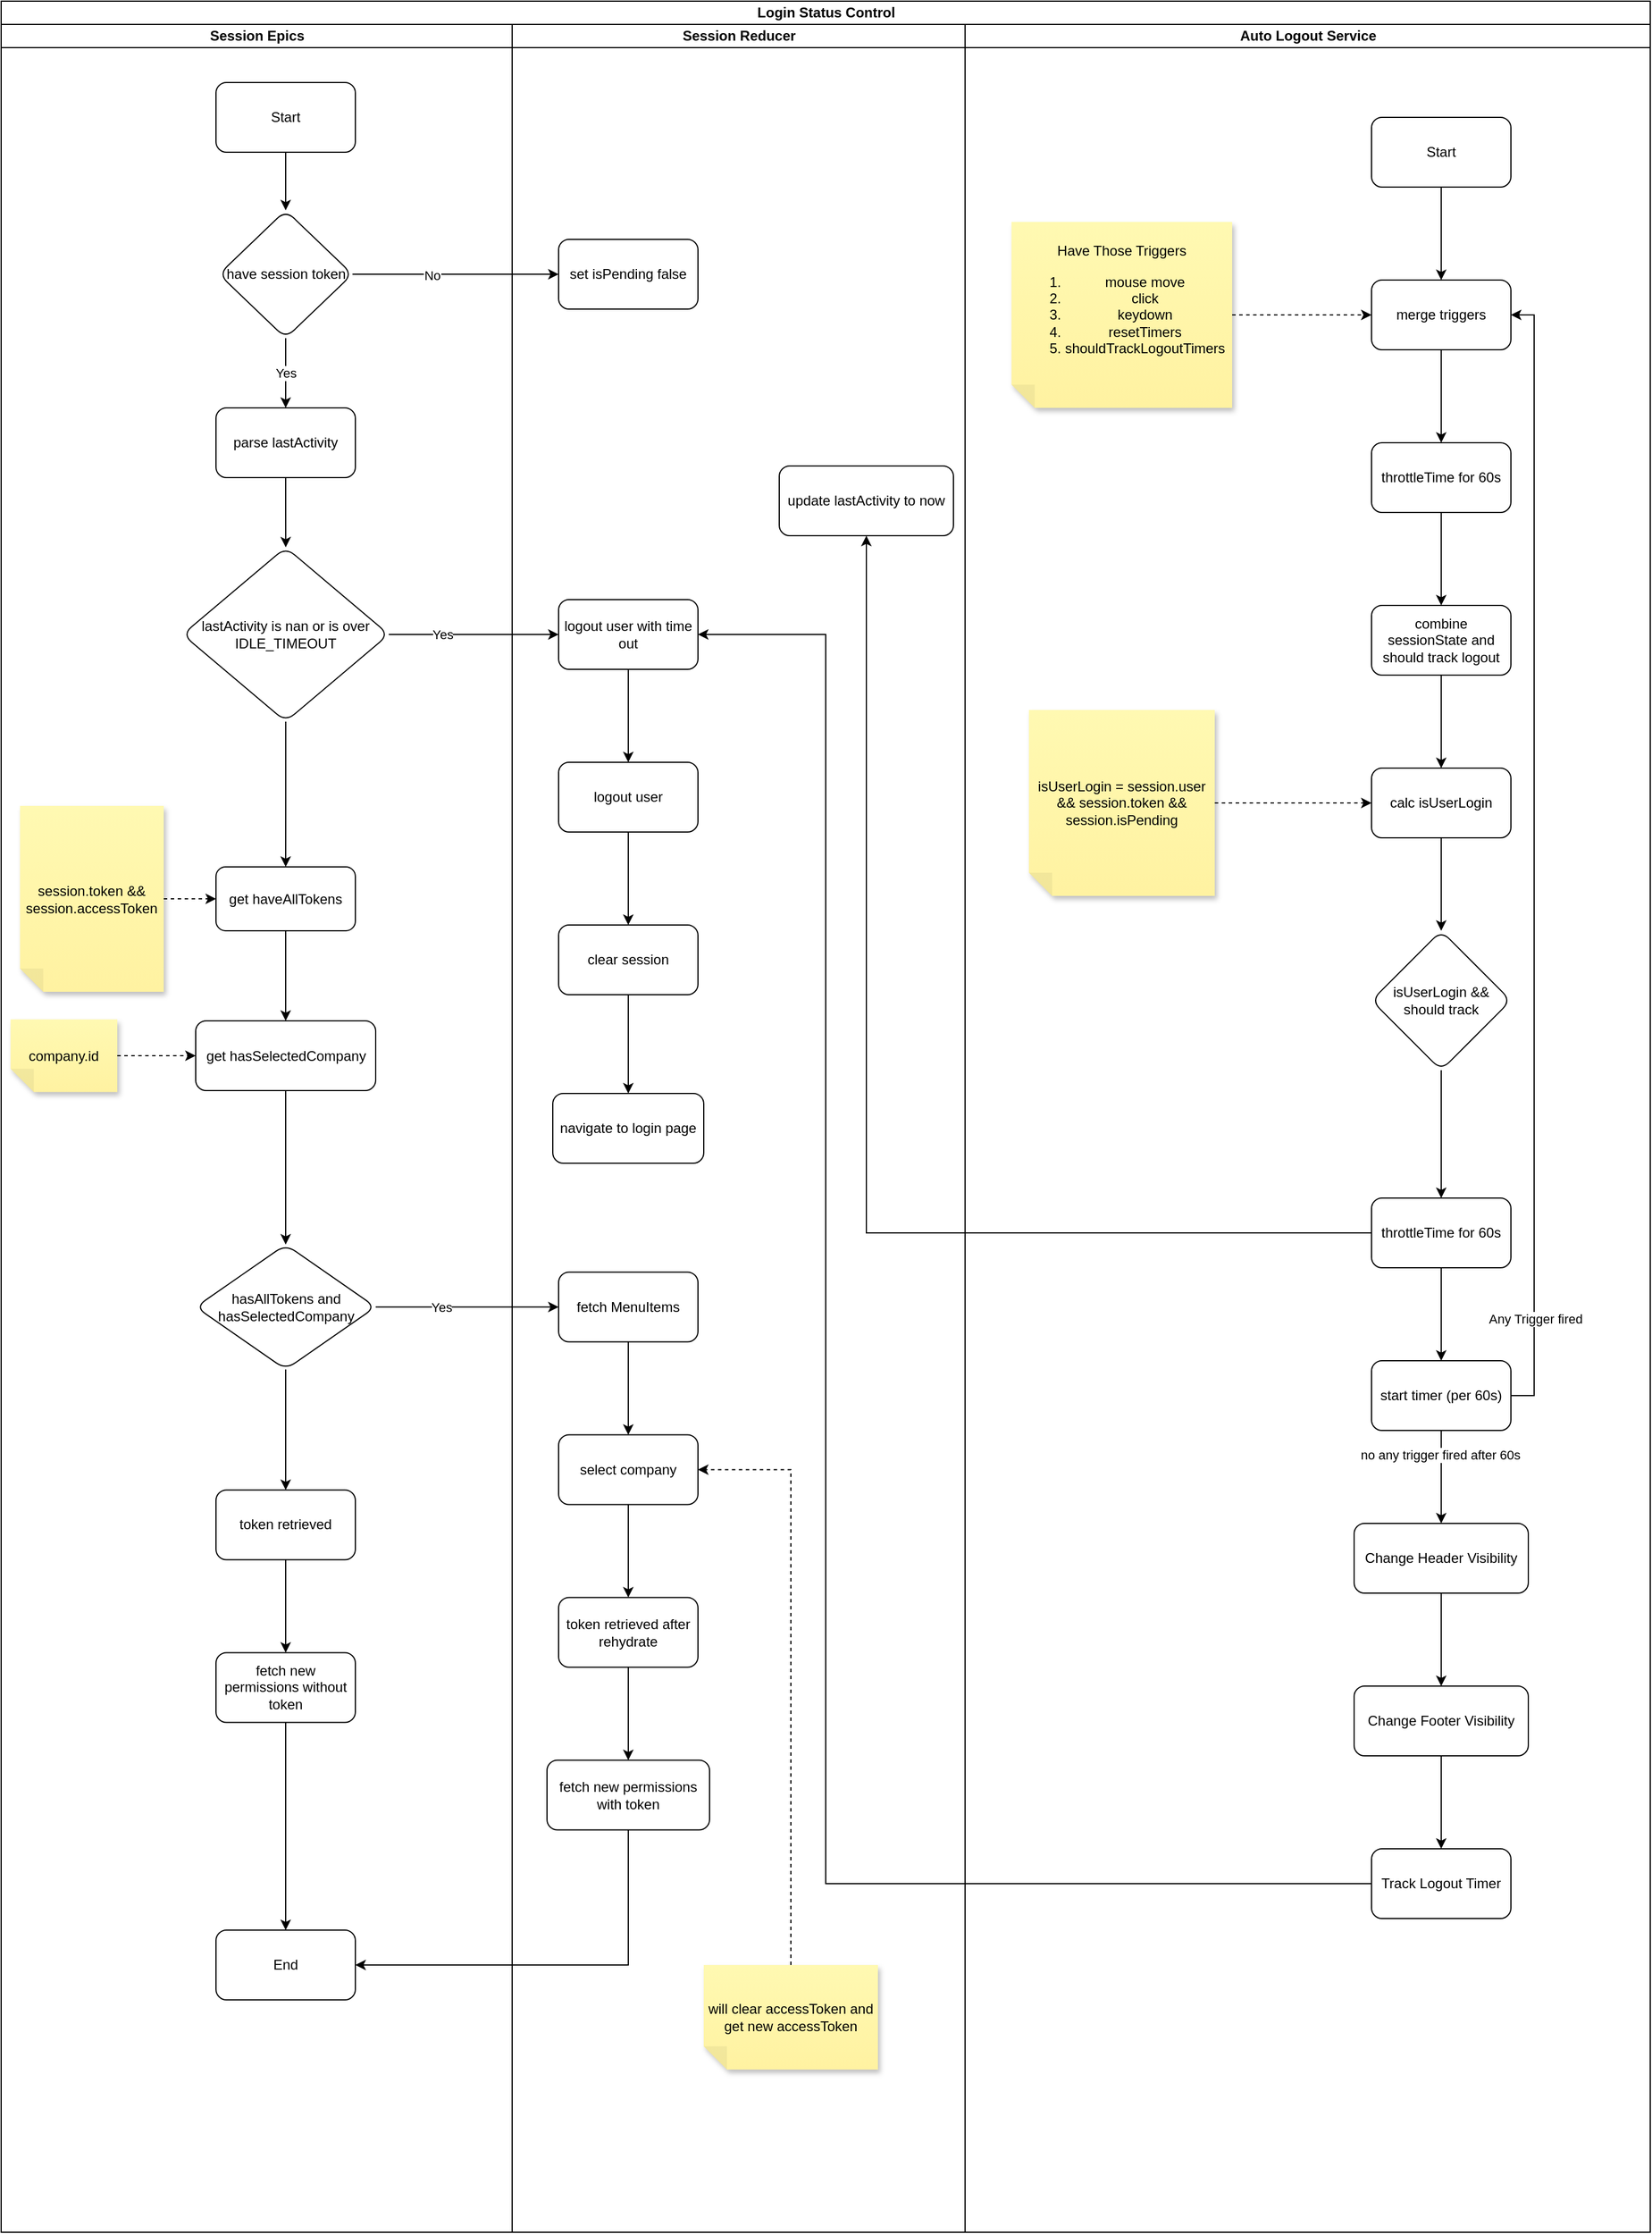 <mxfile version="26.0.16">
  <diagram name="Page-1" id="S4MQcqyGjKnAV-RhAmHz">
    <mxGraphModel dx="1553" dy="1855" grid="1" gridSize="10" guides="1" tooltips="1" connect="1" arrows="1" fold="1" page="1" pageScale="1" pageWidth="690" pageHeight="980" math="0" shadow="0">
      <root>
        <mxCell id="0" />
        <mxCell id="1" parent="0" />
        <mxCell id="7M6Ktfc9YNMzdn7Puqao-2" value="Login Status Control" style="swimlane;childLayout=stackLayout;resizeParent=1;resizeParentMax=0;startSize=20;html=1;" vertex="1" parent="1">
          <mxGeometry x="40" y="-30" width="1420" height="1920" as="geometry" />
        </mxCell>
        <mxCell id="7M6Ktfc9YNMzdn7Puqao-3" value="Session Epics" style="swimlane;startSize=20;html=1;" vertex="1" parent="7M6Ktfc9YNMzdn7Puqao-2">
          <mxGeometry y="20" width="440" height="1900" as="geometry" />
        </mxCell>
        <mxCell id="7M6Ktfc9YNMzdn7Puqao-7" value="" style="edgeStyle=orthogonalEdgeStyle;rounded=0;orthogonalLoop=1;jettySize=auto;html=1;" edge="1" parent="7M6Ktfc9YNMzdn7Puqao-3" source="7M6Ktfc9YNMzdn7Puqao-1" target="7M6Ktfc9YNMzdn7Puqao-6">
          <mxGeometry relative="1" as="geometry" />
        </mxCell>
        <mxCell id="7M6Ktfc9YNMzdn7Puqao-1" value="Start" style="rounded=1;whiteSpace=wrap;html=1;" vertex="1" parent="7M6Ktfc9YNMzdn7Puqao-3">
          <mxGeometry x="185" y="50" width="120" height="60" as="geometry" />
        </mxCell>
        <mxCell id="7M6Ktfc9YNMzdn7Puqao-12" value="Yes" style="edgeStyle=orthogonalEdgeStyle;rounded=0;orthogonalLoop=1;jettySize=auto;html=1;" edge="1" parent="7M6Ktfc9YNMzdn7Puqao-3" source="7M6Ktfc9YNMzdn7Puqao-6" target="7M6Ktfc9YNMzdn7Puqao-11">
          <mxGeometry relative="1" as="geometry" />
        </mxCell>
        <mxCell id="7M6Ktfc9YNMzdn7Puqao-6" value="have session token" style="rhombus;whiteSpace=wrap;html=1;rounded=1;" vertex="1" parent="7M6Ktfc9YNMzdn7Puqao-3">
          <mxGeometry x="187.5" y="160" width="115" height="110" as="geometry" />
        </mxCell>
        <mxCell id="7M6Ktfc9YNMzdn7Puqao-14" value="" style="edgeStyle=orthogonalEdgeStyle;rounded=0;orthogonalLoop=1;jettySize=auto;html=1;" edge="1" parent="7M6Ktfc9YNMzdn7Puqao-3" source="7M6Ktfc9YNMzdn7Puqao-11" target="7M6Ktfc9YNMzdn7Puqao-13">
          <mxGeometry relative="1" as="geometry" />
        </mxCell>
        <mxCell id="7M6Ktfc9YNMzdn7Puqao-11" value="parse lastActivity" style="whiteSpace=wrap;html=1;rounded=1;" vertex="1" parent="7M6Ktfc9YNMzdn7Puqao-3">
          <mxGeometry x="185" y="330" width="120" height="60" as="geometry" />
        </mxCell>
        <mxCell id="7M6Ktfc9YNMzdn7Puqao-25" value="" style="edgeStyle=orthogonalEdgeStyle;rounded=0;orthogonalLoop=1;jettySize=auto;html=1;" edge="1" parent="7M6Ktfc9YNMzdn7Puqao-3" source="7M6Ktfc9YNMzdn7Puqao-13" target="7M6Ktfc9YNMzdn7Puqao-24">
          <mxGeometry relative="1" as="geometry" />
        </mxCell>
        <mxCell id="7M6Ktfc9YNMzdn7Puqao-13" value="lastActivity is nan or is over IDLE_TIMEOUT" style="rhombus;whiteSpace=wrap;html=1;rounded=1;" vertex="1" parent="7M6Ktfc9YNMzdn7Puqao-3">
          <mxGeometry x="156.25" y="450" width="177.5" height="150" as="geometry" />
        </mxCell>
        <mxCell id="7M6Ktfc9YNMzdn7Puqao-30" value="" style="edgeStyle=orthogonalEdgeStyle;rounded=0;orthogonalLoop=1;jettySize=auto;html=1;" edge="1" parent="7M6Ktfc9YNMzdn7Puqao-3" source="7M6Ktfc9YNMzdn7Puqao-24" target="7M6Ktfc9YNMzdn7Puqao-29">
          <mxGeometry relative="1" as="geometry" />
        </mxCell>
        <mxCell id="7M6Ktfc9YNMzdn7Puqao-24" value="get haveAllTokens" style="whiteSpace=wrap;html=1;rounded=1;" vertex="1" parent="7M6Ktfc9YNMzdn7Puqao-3">
          <mxGeometry x="185" y="725" width="120" height="55" as="geometry" />
        </mxCell>
        <mxCell id="7M6Ktfc9YNMzdn7Puqao-28" style="edgeStyle=orthogonalEdgeStyle;rounded=0;orthogonalLoop=1;jettySize=auto;html=1;entryX=0;entryY=0.5;entryDx=0;entryDy=0;dashed=1;" edge="1" parent="7M6Ktfc9YNMzdn7Puqao-3" source="7M6Ktfc9YNMzdn7Puqao-27" target="7M6Ktfc9YNMzdn7Puqao-24">
          <mxGeometry relative="1" as="geometry" />
        </mxCell>
        <mxCell id="7M6Ktfc9YNMzdn7Puqao-27" value="session.token &amp;amp;&amp;amp; session.accessToken" style="shape=note;whiteSpace=wrap;html=1;backgroundOutline=1;fontColor=#000000;darkOpacity=0.05;fillColor=#FFF9B2;strokeColor=none;fillStyle=solid;direction=west;gradientDirection=north;gradientColor=#FFF2A1;shadow=1;size=20;pointerEvents=1;" vertex="1" parent="7M6Ktfc9YNMzdn7Puqao-3">
          <mxGeometry x="16.25" y="672.5" width="123.75" height="160" as="geometry" />
        </mxCell>
        <mxCell id="7M6Ktfc9YNMzdn7Puqao-34" value="" style="edgeStyle=orthogonalEdgeStyle;rounded=0;orthogonalLoop=1;jettySize=auto;html=1;" edge="1" parent="7M6Ktfc9YNMzdn7Puqao-3" source="7M6Ktfc9YNMzdn7Puqao-29" target="7M6Ktfc9YNMzdn7Puqao-33">
          <mxGeometry relative="1" as="geometry" />
        </mxCell>
        <mxCell id="7M6Ktfc9YNMzdn7Puqao-29" value="get hasSelectedCompany" style="whiteSpace=wrap;html=1;rounded=1;" vertex="1" parent="7M6Ktfc9YNMzdn7Puqao-3">
          <mxGeometry x="167.5" y="857.5" width="155" height="60" as="geometry" />
        </mxCell>
        <mxCell id="7M6Ktfc9YNMzdn7Puqao-32" style="edgeStyle=orthogonalEdgeStyle;rounded=0;orthogonalLoop=1;jettySize=auto;html=1;entryX=0;entryY=0.5;entryDx=0;entryDy=0;dashed=1;" edge="1" parent="7M6Ktfc9YNMzdn7Puqao-3" source="7M6Ktfc9YNMzdn7Puqao-31" target="7M6Ktfc9YNMzdn7Puqao-29">
          <mxGeometry relative="1" as="geometry" />
        </mxCell>
        <mxCell id="7M6Ktfc9YNMzdn7Puqao-31" value="company.id" style="shape=note;whiteSpace=wrap;html=1;backgroundOutline=1;fontColor=#000000;darkOpacity=0.05;fillColor=#FFF9B2;strokeColor=none;fillStyle=solid;direction=west;gradientDirection=north;gradientColor=#FFF2A1;shadow=1;size=20;pointerEvents=1;" vertex="1" parent="7M6Ktfc9YNMzdn7Puqao-3">
          <mxGeometry x="8.13" y="856.25" width="91.87" height="62.5" as="geometry" />
        </mxCell>
        <mxCell id="7M6Ktfc9YNMzdn7Puqao-43" value="" style="edgeStyle=orthogonalEdgeStyle;rounded=0;orthogonalLoop=1;jettySize=auto;html=1;" edge="1" parent="7M6Ktfc9YNMzdn7Puqao-3" source="7M6Ktfc9YNMzdn7Puqao-33" target="7M6Ktfc9YNMzdn7Puqao-42">
          <mxGeometry relative="1" as="geometry" />
        </mxCell>
        <mxCell id="7M6Ktfc9YNMzdn7Puqao-33" value="hasAllTokens and hasSelectedCompany" style="rhombus;whiteSpace=wrap;html=1;rounded=1;" vertex="1" parent="7M6Ktfc9YNMzdn7Puqao-3">
          <mxGeometry x="167.5" y="1050" width="155" height="107.5" as="geometry" />
        </mxCell>
        <mxCell id="7M6Ktfc9YNMzdn7Puqao-49" value="" style="edgeStyle=orthogonalEdgeStyle;rounded=0;orthogonalLoop=1;jettySize=auto;html=1;" edge="1" parent="7M6Ktfc9YNMzdn7Puqao-3" source="7M6Ktfc9YNMzdn7Puqao-42" target="7M6Ktfc9YNMzdn7Puqao-48">
          <mxGeometry relative="1" as="geometry" />
        </mxCell>
        <mxCell id="7M6Ktfc9YNMzdn7Puqao-42" value="token retrieved" style="whiteSpace=wrap;html=1;rounded=1;" vertex="1" parent="7M6Ktfc9YNMzdn7Puqao-3">
          <mxGeometry x="185" y="1261.25" width="120" height="60" as="geometry" />
        </mxCell>
        <mxCell id="7M6Ktfc9YNMzdn7Puqao-53" style="edgeStyle=orthogonalEdgeStyle;rounded=0;orthogonalLoop=1;jettySize=auto;html=1;" edge="1" parent="7M6Ktfc9YNMzdn7Puqao-3" source="7M6Ktfc9YNMzdn7Puqao-48" target="7M6Ktfc9YNMzdn7Puqao-51">
          <mxGeometry relative="1" as="geometry" />
        </mxCell>
        <mxCell id="7M6Ktfc9YNMzdn7Puqao-48" value="fetch new permissions without token" style="whiteSpace=wrap;html=1;rounded=1;" vertex="1" parent="7M6Ktfc9YNMzdn7Puqao-3">
          <mxGeometry x="185" y="1401.25" width="120" height="60" as="geometry" />
        </mxCell>
        <mxCell id="7M6Ktfc9YNMzdn7Puqao-51" value="End" style="whiteSpace=wrap;html=1;rounded=1;" vertex="1" parent="7M6Ktfc9YNMzdn7Puqao-3">
          <mxGeometry x="185" y="1640" width="120" height="60" as="geometry" />
        </mxCell>
        <mxCell id="7M6Ktfc9YNMzdn7Puqao-4" value="Session Reducer" style="swimlane;startSize=20;html=1;" vertex="1" parent="7M6Ktfc9YNMzdn7Puqao-2">
          <mxGeometry x="440" y="20" width="390" height="1900" as="geometry" />
        </mxCell>
        <mxCell id="7M6Ktfc9YNMzdn7Puqao-8" value="set isPending false" style="whiteSpace=wrap;html=1;rounded=1;" vertex="1" parent="7M6Ktfc9YNMzdn7Puqao-4">
          <mxGeometry x="40" y="185" width="120" height="60" as="geometry" />
        </mxCell>
        <mxCell id="7M6Ktfc9YNMzdn7Puqao-19" value="" style="edgeStyle=orthogonalEdgeStyle;rounded=0;orthogonalLoop=1;jettySize=auto;html=1;" edge="1" parent="7M6Ktfc9YNMzdn7Puqao-4" source="7M6Ktfc9YNMzdn7Puqao-15" target="7M6Ktfc9YNMzdn7Puqao-18">
          <mxGeometry relative="1" as="geometry" />
        </mxCell>
        <mxCell id="7M6Ktfc9YNMzdn7Puqao-15" value="logout user with time out" style="whiteSpace=wrap;html=1;rounded=1;" vertex="1" parent="7M6Ktfc9YNMzdn7Puqao-4">
          <mxGeometry x="40" y="495" width="120" height="60" as="geometry" />
        </mxCell>
        <mxCell id="7M6Ktfc9YNMzdn7Puqao-21" value="" style="edgeStyle=orthogonalEdgeStyle;rounded=0;orthogonalLoop=1;jettySize=auto;html=1;" edge="1" parent="7M6Ktfc9YNMzdn7Puqao-4" source="7M6Ktfc9YNMzdn7Puqao-18" target="7M6Ktfc9YNMzdn7Puqao-20">
          <mxGeometry relative="1" as="geometry" />
        </mxCell>
        <mxCell id="7M6Ktfc9YNMzdn7Puqao-18" value="logout user" style="whiteSpace=wrap;html=1;rounded=1;" vertex="1" parent="7M6Ktfc9YNMzdn7Puqao-4">
          <mxGeometry x="40" y="635" width="120" height="60" as="geometry" />
        </mxCell>
        <mxCell id="7M6Ktfc9YNMzdn7Puqao-23" value="" style="edgeStyle=orthogonalEdgeStyle;rounded=0;orthogonalLoop=1;jettySize=auto;html=1;" edge="1" parent="7M6Ktfc9YNMzdn7Puqao-4" source="7M6Ktfc9YNMzdn7Puqao-20" target="7M6Ktfc9YNMzdn7Puqao-22">
          <mxGeometry relative="1" as="geometry" />
        </mxCell>
        <mxCell id="7M6Ktfc9YNMzdn7Puqao-20" value="clear session" style="whiteSpace=wrap;html=1;rounded=1;" vertex="1" parent="7M6Ktfc9YNMzdn7Puqao-4">
          <mxGeometry x="40" y="775" width="120" height="60" as="geometry" />
        </mxCell>
        <mxCell id="7M6Ktfc9YNMzdn7Puqao-22" value="navigate to login page" style="whiteSpace=wrap;html=1;rounded=1;" vertex="1" parent="7M6Ktfc9YNMzdn7Puqao-4">
          <mxGeometry x="35" y="920" width="130" height="60" as="geometry" />
        </mxCell>
        <mxCell id="7M6Ktfc9YNMzdn7Puqao-38" value="" style="edgeStyle=orthogonalEdgeStyle;rounded=0;orthogonalLoop=1;jettySize=auto;html=1;" edge="1" parent="7M6Ktfc9YNMzdn7Puqao-4" source="7M6Ktfc9YNMzdn7Puqao-35" target="7M6Ktfc9YNMzdn7Puqao-37">
          <mxGeometry relative="1" as="geometry" />
        </mxCell>
        <mxCell id="7M6Ktfc9YNMzdn7Puqao-35" value="fetch MenuItems" style="whiteSpace=wrap;html=1;rounded=1;" vertex="1" parent="7M6Ktfc9YNMzdn7Puqao-4">
          <mxGeometry x="40" y="1073.75" width="120" height="60" as="geometry" />
        </mxCell>
        <mxCell id="7M6Ktfc9YNMzdn7Puqao-40" value="" style="edgeStyle=orthogonalEdgeStyle;rounded=0;orthogonalLoop=1;jettySize=auto;html=1;" edge="1" parent="7M6Ktfc9YNMzdn7Puqao-4" source="7M6Ktfc9YNMzdn7Puqao-37" target="7M6Ktfc9YNMzdn7Puqao-39">
          <mxGeometry relative="1" as="geometry" />
        </mxCell>
        <mxCell id="7M6Ktfc9YNMzdn7Puqao-37" value="select company" style="whiteSpace=wrap;html=1;rounded=1;" vertex="1" parent="7M6Ktfc9YNMzdn7Puqao-4">
          <mxGeometry x="40" y="1213.75" width="120" height="60" as="geometry" />
        </mxCell>
        <mxCell id="7M6Ktfc9YNMzdn7Puqao-47" value="" style="edgeStyle=orthogonalEdgeStyle;rounded=0;orthogonalLoop=1;jettySize=auto;html=1;" edge="1" parent="7M6Ktfc9YNMzdn7Puqao-4" source="7M6Ktfc9YNMzdn7Puqao-39" target="7M6Ktfc9YNMzdn7Puqao-46">
          <mxGeometry relative="1" as="geometry" />
        </mxCell>
        <mxCell id="7M6Ktfc9YNMzdn7Puqao-39" value="token retrieved after rehydrate" style="whiteSpace=wrap;html=1;rounded=1;" vertex="1" parent="7M6Ktfc9YNMzdn7Puqao-4">
          <mxGeometry x="40" y="1353.75" width="120" height="60" as="geometry" />
        </mxCell>
        <mxCell id="7M6Ktfc9YNMzdn7Puqao-45" style="edgeStyle=orthogonalEdgeStyle;rounded=0;orthogonalLoop=1;jettySize=auto;html=1;entryX=1;entryY=0.5;entryDx=0;entryDy=0;dashed=1;exitX=0.5;exitY=1;exitDx=0;exitDy=0;exitPerimeter=0;" edge="1" parent="7M6Ktfc9YNMzdn7Puqao-4" source="7M6Ktfc9YNMzdn7Puqao-44" target="7M6Ktfc9YNMzdn7Puqao-37">
          <mxGeometry relative="1" as="geometry" />
        </mxCell>
        <mxCell id="7M6Ktfc9YNMzdn7Puqao-44" value="will clear accessToken and get new accessToken" style="shape=note;whiteSpace=wrap;html=1;backgroundOutline=1;fontColor=#000000;darkOpacity=0.05;fillColor=#FFF9B2;strokeColor=none;fillStyle=solid;direction=west;gradientDirection=north;gradientColor=#FFF2A1;shadow=1;size=20;pointerEvents=1;" vertex="1" parent="7M6Ktfc9YNMzdn7Puqao-4">
          <mxGeometry x="165" y="1670" width="150" height="90" as="geometry" />
        </mxCell>
        <mxCell id="7M6Ktfc9YNMzdn7Puqao-46" value="fetch new permissions with token" style="whiteSpace=wrap;html=1;rounded=1;" vertex="1" parent="7M6Ktfc9YNMzdn7Puqao-4">
          <mxGeometry x="30" y="1493.75" width="140" height="60" as="geometry" />
        </mxCell>
        <mxCell id="7M6Ktfc9YNMzdn7Puqao-75" value="update lastActivity to now" style="rounded=1;whiteSpace=wrap;html=1;" vertex="1" parent="7M6Ktfc9YNMzdn7Puqao-4">
          <mxGeometry x="230" y="380" width="150" height="60" as="geometry" />
        </mxCell>
        <mxCell id="7M6Ktfc9YNMzdn7Puqao-9" value="" style="edgeStyle=orthogonalEdgeStyle;rounded=0;orthogonalLoop=1;jettySize=auto;html=1;" edge="1" parent="7M6Ktfc9YNMzdn7Puqao-2" source="7M6Ktfc9YNMzdn7Puqao-6" target="7M6Ktfc9YNMzdn7Puqao-8">
          <mxGeometry relative="1" as="geometry" />
        </mxCell>
        <mxCell id="7M6Ktfc9YNMzdn7Puqao-10" value="No" style="edgeLabel;html=1;align=center;verticalAlign=middle;resizable=0;points=[];" vertex="1" connectable="0" parent="7M6Ktfc9YNMzdn7Puqao-9">
          <mxGeometry x="-0.243" y="-1" relative="1" as="geometry">
            <mxPoint x="1" as="offset" />
          </mxGeometry>
        </mxCell>
        <mxCell id="7M6Ktfc9YNMzdn7Puqao-16" value="" style="edgeStyle=orthogonalEdgeStyle;rounded=0;orthogonalLoop=1;jettySize=auto;html=1;" edge="1" parent="7M6Ktfc9YNMzdn7Puqao-2" source="7M6Ktfc9YNMzdn7Puqao-13" target="7M6Ktfc9YNMzdn7Puqao-15">
          <mxGeometry relative="1" as="geometry" />
        </mxCell>
        <mxCell id="7M6Ktfc9YNMzdn7Puqao-17" value="Yes" style="edgeLabel;html=1;align=center;verticalAlign=middle;resizable=0;points=[];" vertex="1" connectable="0" parent="7M6Ktfc9YNMzdn7Puqao-16">
          <mxGeometry x="-0.376" relative="1" as="geometry">
            <mxPoint as="offset" />
          </mxGeometry>
        </mxCell>
        <mxCell id="7M6Ktfc9YNMzdn7Puqao-36" value="" style="edgeStyle=orthogonalEdgeStyle;rounded=0;orthogonalLoop=1;jettySize=auto;html=1;" edge="1" parent="7M6Ktfc9YNMzdn7Puqao-2" source="7M6Ktfc9YNMzdn7Puqao-33" target="7M6Ktfc9YNMzdn7Puqao-35">
          <mxGeometry relative="1" as="geometry" />
        </mxCell>
        <mxCell id="7M6Ktfc9YNMzdn7Puqao-41" value="Yes" style="edgeLabel;html=1;align=center;verticalAlign=middle;resizable=0;points=[];" vertex="1" connectable="0" parent="7M6Ktfc9YNMzdn7Puqao-36">
          <mxGeometry x="-0.286" relative="1" as="geometry">
            <mxPoint as="offset" />
          </mxGeometry>
        </mxCell>
        <mxCell id="7M6Ktfc9YNMzdn7Puqao-52" value="" style="edgeStyle=orthogonalEdgeStyle;rounded=0;orthogonalLoop=1;jettySize=auto;html=1;exitX=0.5;exitY=1;exitDx=0;exitDy=0;entryX=1;entryY=0.5;entryDx=0;entryDy=0;" edge="1" parent="7M6Ktfc9YNMzdn7Puqao-2" source="7M6Ktfc9YNMzdn7Puqao-46" target="7M6Ktfc9YNMzdn7Puqao-51">
          <mxGeometry relative="1" as="geometry" />
        </mxCell>
        <mxCell id="7M6Ktfc9YNMzdn7Puqao-76" style="edgeStyle=orthogonalEdgeStyle;rounded=0;orthogonalLoop=1;jettySize=auto;html=1;exitX=0;exitY=0.5;exitDx=0;exitDy=0;" edge="1" parent="7M6Ktfc9YNMzdn7Puqao-2" source="7M6Ktfc9YNMzdn7Puqao-70" target="7M6Ktfc9YNMzdn7Puqao-75">
          <mxGeometry relative="1" as="geometry" />
        </mxCell>
        <mxCell id="7M6Ktfc9YNMzdn7Puqao-5" value="Auto Logout Service" style="swimlane;startSize=20;html=1;" vertex="1" parent="7M6Ktfc9YNMzdn7Puqao-2">
          <mxGeometry x="830" y="20" width="590" height="1900" as="geometry" />
        </mxCell>
        <mxCell id="7M6Ktfc9YNMzdn7Puqao-57" value="" style="edgeStyle=orthogonalEdgeStyle;rounded=0;orthogonalLoop=1;jettySize=auto;html=1;" edge="1" parent="7M6Ktfc9YNMzdn7Puqao-5" source="7M6Ktfc9YNMzdn7Puqao-55" target="7M6Ktfc9YNMzdn7Puqao-56">
          <mxGeometry relative="1" as="geometry" />
        </mxCell>
        <mxCell id="7M6Ktfc9YNMzdn7Puqao-55" value="Start" style="rounded=1;whiteSpace=wrap;html=1;" vertex="1" parent="7M6Ktfc9YNMzdn7Puqao-5">
          <mxGeometry x="350" y="80" width="120" height="60" as="geometry" />
        </mxCell>
        <mxCell id="7M6Ktfc9YNMzdn7Puqao-61" value="" style="edgeStyle=orthogonalEdgeStyle;rounded=0;orthogonalLoop=1;jettySize=auto;html=1;" edge="1" parent="7M6Ktfc9YNMzdn7Puqao-5" source="7M6Ktfc9YNMzdn7Puqao-56" target="7M6Ktfc9YNMzdn7Puqao-60">
          <mxGeometry relative="1" as="geometry" />
        </mxCell>
        <mxCell id="7M6Ktfc9YNMzdn7Puqao-56" value="merge triggers" style="whiteSpace=wrap;html=1;rounded=1;" vertex="1" parent="7M6Ktfc9YNMzdn7Puqao-5">
          <mxGeometry x="350" y="220" width="120" height="60" as="geometry" />
        </mxCell>
        <mxCell id="7M6Ktfc9YNMzdn7Puqao-59" style="edgeStyle=orthogonalEdgeStyle;rounded=0;orthogonalLoop=1;jettySize=auto;html=1;entryX=0;entryY=0.5;entryDx=0;entryDy=0;dashed=1;exitX=0;exitY=0.5;exitDx=0;exitDy=0;exitPerimeter=0;" edge="1" parent="7M6Ktfc9YNMzdn7Puqao-5" source="7M6Ktfc9YNMzdn7Puqao-58" target="7M6Ktfc9YNMzdn7Puqao-56">
          <mxGeometry relative="1" as="geometry">
            <mxPoint x="340" y="250" as="sourcePoint" />
          </mxGeometry>
        </mxCell>
        <mxCell id="7M6Ktfc9YNMzdn7Puqao-58" value="&lt;div&gt;Have Those Triggers&lt;/div&gt;&lt;ol&gt;&lt;li&gt;mouse move&lt;/li&gt;&lt;li&gt;click&lt;/li&gt;&lt;li&gt;keydown&lt;/li&gt;&lt;li&gt;resetTimers&lt;/li&gt;&lt;li&gt;shouldTrackLogoutTimers&lt;/li&gt;&lt;/ol&gt;&lt;div&gt;&lt;div&gt;&lt;br&gt;&lt;/div&gt;&lt;/div&gt;" style="shape=note;whiteSpace=wrap;html=1;backgroundOutline=1;fontColor=#000000;darkOpacity=0.05;fillColor=#FFF9B2;strokeColor=none;fillStyle=solid;direction=west;gradientDirection=north;gradientColor=#FFF2A1;shadow=1;size=20;pointerEvents=1;" vertex="1" parent="7M6Ktfc9YNMzdn7Puqao-5">
          <mxGeometry x="40" y="170" width="190" height="160" as="geometry" />
        </mxCell>
        <mxCell id="7M6Ktfc9YNMzdn7Puqao-63" value="" style="edgeStyle=orthogonalEdgeStyle;rounded=0;orthogonalLoop=1;jettySize=auto;html=1;" edge="1" parent="7M6Ktfc9YNMzdn7Puqao-5" source="7M6Ktfc9YNMzdn7Puqao-60" target="7M6Ktfc9YNMzdn7Puqao-62">
          <mxGeometry relative="1" as="geometry" />
        </mxCell>
        <mxCell id="7M6Ktfc9YNMzdn7Puqao-60" value="throttleTime for 60s" style="whiteSpace=wrap;html=1;rounded=1;" vertex="1" parent="7M6Ktfc9YNMzdn7Puqao-5">
          <mxGeometry x="350" y="360" width="120" height="60" as="geometry" />
        </mxCell>
        <mxCell id="7M6Ktfc9YNMzdn7Puqao-65" value="" style="edgeStyle=orthogonalEdgeStyle;rounded=0;orthogonalLoop=1;jettySize=auto;html=1;" edge="1" parent="7M6Ktfc9YNMzdn7Puqao-5" source="7M6Ktfc9YNMzdn7Puqao-62" target="7M6Ktfc9YNMzdn7Puqao-64">
          <mxGeometry relative="1" as="geometry" />
        </mxCell>
        <mxCell id="7M6Ktfc9YNMzdn7Puqao-62" value="combine&lt;br&gt;sessionState and should track logout" style="whiteSpace=wrap;html=1;rounded=1;" vertex="1" parent="7M6Ktfc9YNMzdn7Puqao-5">
          <mxGeometry x="350" y="500" width="120" height="60" as="geometry" />
        </mxCell>
        <mxCell id="7M6Ktfc9YNMzdn7Puqao-69" value="" style="edgeStyle=orthogonalEdgeStyle;rounded=0;orthogonalLoop=1;jettySize=auto;html=1;" edge="1" parent="7M6Ktfc9YNMzdn7Puqao-5" source="7M6Ktfc9YNMzdn7Puqao-64" target="7M6Ktfc9YNMzdn7Puqao-68">
          <mxGeometry relative="1" as="geometry" />
        </mxCell>
        <mxCell id="7M6Ktfc9YNMzdn7Puqao-64" value="calc isUserLogin" style="whiteSpace=wrap;html=1;rounded=1;" vertex="1" parent="7M6Ktfc9YNMzdn7Puqao-5">
          <mxGeometry x="350" y="640" width="120" height="60" as="geometry" />
        </mxCell>
        <mxCell id="7M6Ktfc9YNMzdn7Puqao-67" style="edgeStyle=orthogonalEdgeStyle;rounded=0;orthogonalLoop=1;jettySize=auto;html=1;exitX=0;exitY=0.5;exitDx=0;exitDy=0;exitPerimeter=0;entryX=0;entryY=0.5;entryDx=0;entryDy=0;dashed=1;" edge="1" parent="7M6Ktfc9YNMzdn7Puqao-5" source="7M6Ktfc9YNMzdn7Puqao-66" target="7M6Ktfc9YNMzdn7Puqao-64">
          <mxGeometry relative="1" as="geometry" />
        </mxCell>
        <mxCell id="7M6Ktfc9YNMzdn7Puqao-66" value="isUserLogin = session.user &amp;amp;&amp;amp; session.token &amp;amp;&amp;amp; session.isPending" style="shape=note;whiteSpace=wrap;html=1;backgroundOutline=1;fontColor=#000000;darkOpacity=0.05;fillColor=#FFF9B2;strokeColor=none;fillStyle=solid;direction=west;gradientDirection=north;gradientColor=#FFF2A1;shadow=1;size=20;pointerEvents=1;" vertex="1" parent="7M6Ktfc9YNMzdn7Puqao-5">
          <mxGeometry x="55" y="590" width="160" height="160" as="geometry" />
        </mxCell>
        <mxCell id="7M6Ktfc9YNMzdn7Puqao-71" value="" style="edgeStyle=orthogonalEdgeStyle;rounded=0;orthogonalLoop=1;jettySize=auto;html=1;" edge="1" parent="7M6Ktfc9YNMzdn7Puqao-5" source="7M6Ktfc9YNMzdn7Puqao-68" target="7M6Ktfc9YNMzdn7Puqao-70">
          <mxGeometry relative="1" as="geometry" />
        </mxCell>
        <mxCell id="7M6Ktfc9YNMzdn7Puqao-68" value="isUserLogin &amp;amp;&amp;amp; should track" style="rhombus;whiteSpace=wrap;html=1;rounded=1;" vertex="1" parent="7M6Ktfc9YNMzdn7Puqao-5">
          <mxGeometry x="350" y="780" width="120" height="120" as="geometry" />
        </mxCell>
        <mxCell id="7M6Ktfc9YNMzdn7Puqao-78" value="" style="edgeStyle=orthogonalEdgeStyle;rounded=0;orthogonalLoop=1;jettySize=auto;html=1;" edge="1" parent="7M6Ktfc9YNMzdn7Puqao-5" source="7M6Ktfc9YNMzdn7Puqao-70" target="7M6Ktfc9YNMzdn7Puqao-77">
          <mxGeometry relative="1" as="geometry" />
        </mxCell>
        <mxCell id="7M6Ktfc9YNMzdn7Puqao-70" value="throttleTime for 60s" style="whiteSpace=wrap;html=1;rounded=1;" vertex="1" parent="7M6Ktfc9YNMzdn7Puqao-5">
          <mxGeometry x="350" y="1010" width="120" height="60" as="geometry" />
        </mxCell>
        <mxCell id="7M6Ktfc9YNMzdn7Puqao-79" style="edgeStyle=orthogonalEdgeStyle;rounded=0;orthogonalLoop=1;jettySize=auto;html=1;entryX=1;entryY=0.5;entryDx=0;entryDy=0;" edge="1" parent="7M6Ktfc9YNMzdn7Puqao-5" source="7M6Ktfc9YNMzdn7Puqao-77" target="7M6Ktfc9YNMzdn7Puqao-56">
          <mxGeometry relative="1" as="geometry">
            <mxPoint x="660" y="1180" as="targetPoint" />
            <Array as="points">
              <mxPoint x="490" y="1180" />
              <mxPoint x="490" y="250" />
            </Array>
          </mxGeometry>
        </mxCell>
        <mxCell id="7M6Ktfc9YNMzdn7Puqao-80" value="Any Trigger fired" style="edgeLabel;html=1;align=center;verticalAlign=middle;resizable=0;points=[];" vertex="1" connectable="0" parent="7M6Ktfc9YNMzdn7Puqao-79">
          <mxGeometry x="-0.823" y="-1" relative="1" as="geometry">
            <mxPoint as="offset" />
          </mxGeometry>
        </mxCell>
        <mxCell id="7M6Ktfc9YNMzdn7Puqao-82" value="" style="edgeStyle=orthogonalEdgeStyle;rounded=0;orthogonalLoop=1;jettySize=auto;html=1;" edge="1" parent="7M6Ktfc9YNMzdn7Puqao-5" source="7M6Ktfc9YNMzdn7Puqao-77" target="7M6Ktfc9YNMzdn7Puqao-81">
          <mxGeometry relative="1" as="geometry" />
        </mxCell>
        <mxCell id="7M6Ktfc9YNMzdn7Puqao-83" value="no any trigger fired after 60s" style="edgeLabel;html=1;align=center;verticalAlign=middle;resizable=0;points=[];" vertex="1" connectable="0" parent="7M6Ktfc9YNMzdn7Puqao-82">
          <mxGeometry x="-0.478" y="-1" relative="1" as="geometry">
            <mxPoint as="offset" />
          </mxGeometry>
        </mxCell>
        <mxCell id="7M6Ktfc9YNMzdn7Puqao-77" value="start timer (per 60s)" style="whiteSpace=wrap;html=1;rounded=1;" vertex="1" parent="7M6Ktfc9YNMzdn7Puqao-5">
          <mxGeometry x="350" y="1150" width="120" height="60" as="geometry" />
        </mxCell>
        <mxCell id="7M6Ktfc9YNMzdn7Puqao-85" value="" style="edgeStyle=orthogonalEdgeStyle;rounded=0;orthogonalLoop=1;jettySize=auto;html=1;" edge="1" parent="7M6Ktfc9YNMzdn7Puqao-5" source="7M6Ktfc9YNMzdn7Puqao-81" target="7M6Ktfc9YNMzdn7Puqao-84">
          <mxGeometry relative="1" as="geometry" />
        </mxCell>
        <mxCell id="7M6Ktfc9YNMzdn7Puqao-81" value="Change Header Visibility" style="whiteSpace=wrap;html=1;rounded=1;" vertex="1" parent="7M6Ktfc9YNMzdn7Puqao-5">
          <mxGeometry x="335" y="1290" width="150" height="60" as="geometry" />
        </mxCell>
        <mxCell id="7M6Ktfc9YNMzdn7Puqao-87" value="" style="edgeStyle=orthogonalEdgeStyle;rounded=0;orthogonalLoop=1;jettySize=auto;html=1;" edge="1" parent="7M6Ktfc9YNMzdn7Puqao-5" source="7M6Ktfc9YNMzdn7Puqao-84" target="7M6Ktfc9YNMzdn7Puqao-86">
          <mxGeometry relative="1" as="geometry" />
        </mxCell>
        <mxCell id="7M6Ktfc9YNMzdn7Puqao-84" value="Change Footer Visibility" style="whiteSpace=wrap;html=1;rounded=1;" vertex="1" parent="7M6Ktfc9YNMzdn7Puqao-5">
          <mxGeometry x="335" y="1430" width="150" height="60" as="geometry" />
        </mxCell>
        <mxCell id="7M6Ktfc9YNMzdn7Puqao-86" value="Track Logout Timer" style="whiteSpace=wrap;html=1;rounded=1;" vertex="1" parent="7M6Ktfc9YNMzdn7Puqao-5">
          <mxGeometry x="350" y="1570" width="120" height="60" as="geometry" />
        </mxCell>
        <mxCell id="7M6Ktfc9YNMzdn7Puqao-89" value="" style="edgeStyle=orthogonalEdgeStyle;rounded=0;orthogonalLoop=1;jettySize=auto;html=1;entryX=1;entryY=0.5;entryDx=0;entryDy=0;" edge="1" parent="7M6Ktfc9YNMzdn7Puqao-2" source="7M6Ktfc9YNMzdn7Puqao-86" target="7M6Ktfc9YNMzdn7Puqao-15">
          <mxGeometry relative="1" as="geometry">
            <mxPoint x="1240" y="1730" as="targetPoint" />
            <Array as="points">
              <mxPoint x="710" y="1620" />
              <mxPoint x="710" y="545" />
            </Array>
          </mxGeometry>
        </mxCell>
      </root>
    </mxGraphModel>
  </diagram>
</mxfile>
